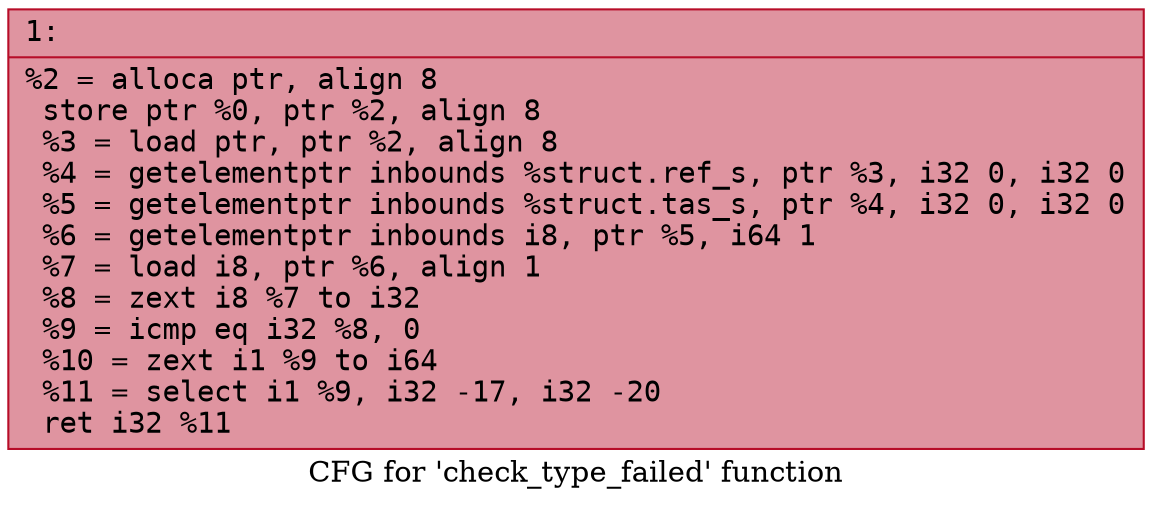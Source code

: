 digraph "CFG for 'check_type_failed' function" {
	label="CFG for 'check_type_failed' function";

	Node0x600003597110 [shape=record,color="#b70d28ff", style=filled, fillcolor="#b70d2870" fontname="Courier",label="{1:\l|  %2 = alloca ptr, align 8\l  store ptr %0, ptr %2, align 8\l  %3 = load ptr, ptr %2, align 8\l  %4 = getelementptr inbounds %struct.ref_s, ptr %3, i32 0, i32 0\l  %5 = getelementptr inbounds %struct.tas_s, ptr %4, i32 0, i32 0\l  %6 = getelementptr inbounds i8, ptr %5, i64 1\l  %7 = load i8, ptr %6, align 1\l  %8 = zext i8 %7 to i32\l  %9 = icmp eq i32 %8, 0\l  %10 = zext i1 %9 to i64\l  %11 = select i1 %9, i32 -17, i32 -20\l  ret i32 %11\l}"];
}
